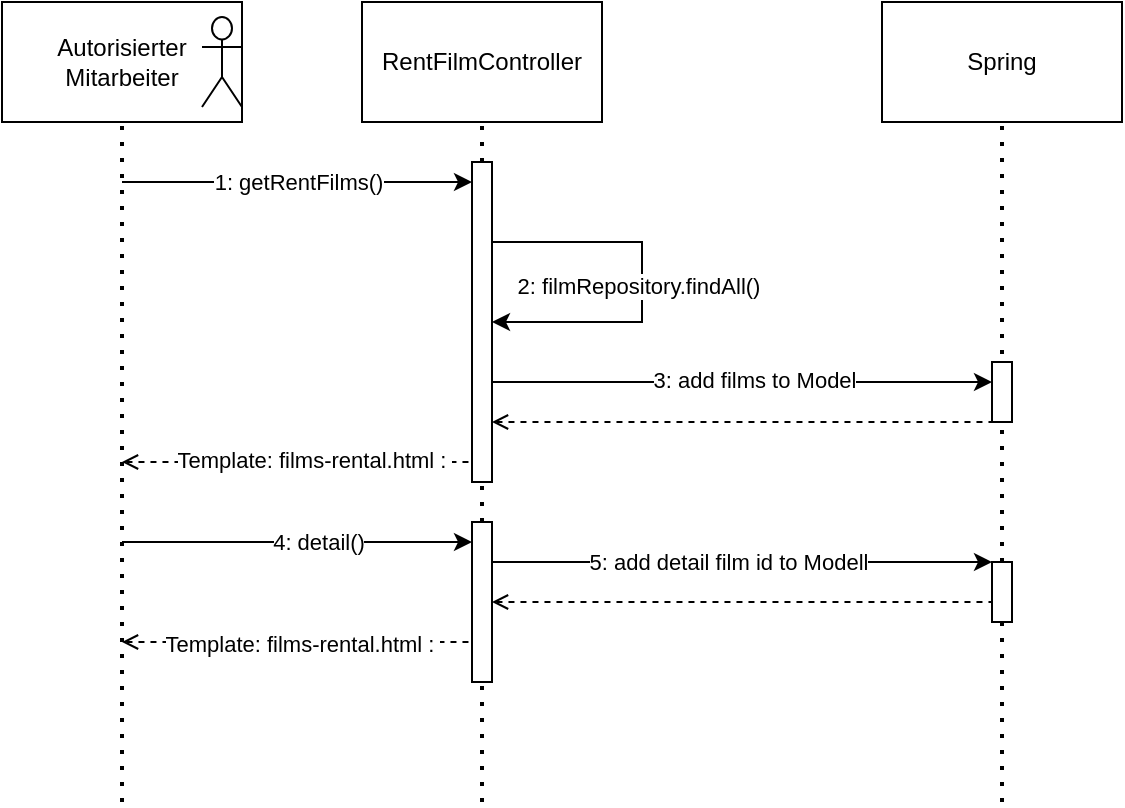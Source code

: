 <mxfile version="24.4.4" type="device">
  <diagram name="Seite-1" id="_MH6-QrCBOgJL1kuzfep">
    <mxGraphModel dx="1434" dy="754" grid="1" gridSize="10" guides="1" tooltips="1" connect="1" arrows="1" fold="1" page="1" pageScale="1" pageWidth="1169" pageHeight="827" math="0" shadow="0">
      <root>
        <mxCell id="0" />
        <mxCell id="1" parent="0" />
        <mxCell id="TmpWhg5RtlY6bORmAOob-1" value="Autorisierter Mitarbeiter" style="rounded=0;whiteSpace=wrap;html=1;" parent="1" vertex="1">
          <mxGeometry x="40" y="40" width="120" height="60" as="geometry" />
        </mxCell>
        <mxCell id="TmpWhg5RtlY6bORmAOob-2" value="" style="shape=umlActor;verticalLabelPosition=bottom;verticalAlign=top;html=1;outlineConnect=0;" parent="1" vertex="1">
          <mxGeometry x="140" y="47.5" width="20" height="45" as="geometry" />
        </mxCell>
        <mxCell id="TmpWhg5RtlY6bORmAOob-3" value="RentFilmController" style="rounded=0;whiteSpace=wrap;html=1;" parent="1" vertex="1">
          <mxGeometry x="220" y="40" width="120" height="60" as="geometry" />
        </mxCell>
        <mxCell id="TmpWhg5RtlY6bORmAOob-6" value="Spring" style="rounded=0;whiteSpace=wrap;html=1;" parent="1" vertex="1">
          <mxGeometry x="480" y="40" width="120" height="60" as="geometry" />
        </mxCell>
        <mxCell id="TmpWhg5RtlY6bORmAOob-7" value="" style="endArrow=none;dashed=1;html=1;dashPattern=1 3;strokeWidth=2;rounded=0;" parent="1" edge="1">
          <mxGeometry width="50" height="50" relative="1" as="geometry">
            <mxPoint x="100" y="440" as="sourcePoint" />
            <mxPoint x="100" y="100" as="targetPoint" />
          </mxGeometry>
        </mxCell>
        <mxCell id="TmpWhg5RtlY6bORmAOob-8" value="" style="endArrow=none;dashed=1;html=1;dashPattern=1 3;strokeWidth=2;rounded=0;" parent="1" source="TmpWhg5RtlY6bORmAOob-30" edge="1">
          <mxGeometry width="50" height="50" relative="1" as="geometry">
            <mxPoint x="280" y="800" as="sourcePoint" />
            <mxPoint x="280" y="100" as="targetPoint" />
          </mxGeometry>
        </mxCell>
        <mxCell id="TmpWhg5RtlY6bORmAOob-11" value="" style="endArrow=none;dashed=1;html=1;dashPattern=1 3;strokeWidth=2;rounded=0;entryX=0.5;entryY=1;entryDx=0;entryDy=0;" parent="1" source="TmpWhg5RtlY6bORmAOob-36" target="TmpWhg5RtlY6bORmAOob-6" edge="1">
          <mxGeometry width="50" height="50" relative="1" as="geometry">
            <mxPoint x="539.5" y="800" as="sourcePoint" />
            <mxPoint x="539.5" y="100" as="targetPoint" />
          </mxGeometry>
        </mxCell>
        <mxCell id="TmpWhg5RtlY6bORmAOob-12" value="" style="endArrow=classic;html=1;rounded=0;" parent="1" target="TmpWhg5RtlY6bORmAOob-30" edge="1">
          <mxGeometry width="50" height="50" relative="1" as="geometry">
            <mxPoint x="100" y="130" as="sourcePoint" />
            <mxPoint x="280" y="130" as="targetPoint" />
          </mxGeometry>
        </mxCell>
        <mxCell id="TmpWhg5RtlY6bORmAOob-13" value="1: getRentFilms()" style="edgeLabel;html=1;align=center;verticalAlign=middle;resizable=0;points=[];" parent="TmpWhg5RtlY6bORmAOob-12" vertex="1" connectable="0">
          <mxGeometry x="-0.222" y="-2" relative="1" as="geometry">
            <mxPoint x="20" y="-2" as="offset" />
          </mxGeometry>
        </mxCell>
        <mxCell id="TmpWhg5RtlY6bORmAOob-14" value="" style="endArrow=classic;html=1;rounded=0;" parent="1" target="TmpWhg5RtlY6bORmAOob-30" edge="1">
          <mxGeometry width="50" height="50" relative="1" as="geometry">
            <mxPoint x="280" y="160" as="sourcePoint" />
            <mxPoint x="280" y="200" as="targetPoint" />
            <Array as="points">
              <mxPoint x="360" y="160" />
              <mxPoint x="360" y="200" />
            </Array>
          </mxGeometry>
        </mxCell>
        <mxCell id="TmpWhg5RtlY6bORmAOob-15" value="2: filmRepository.findAll()" style="edgeLabel;html=1;align=center;verticalAlign=middle;resizable=0;points=[];" parent="TmpWhg5RtlY6bORmAOob-14" vertex="1" connectable="0">
          <mxGeometry x="0.04" y="-2" relative="1" as="geometry">
            <mxPoint as="offset" />
          </mxGeometry>
        </mxCell>
        <mxCell id="TmpWhg5RtlY6bORmAOob-16" value="" style="endArrow=classic;html=1;rounded=0;" parent="1" target="TmpWhg5RtlY6bORmAOob-34" edge="1">
          <mxGeometry width="50" height="50" relative="1" as="geometry">
            <mxPoint x="285" y="230" as="sourcePoint" />
            <mxPoint x="545" y="230" as="targetPoint" />
          </mxGeometry>
        </mxCell>
        <mxCell id="TmpWhg5RtlY6bORmAOob-17" value="3: add films to Model" style="edgeLabel;html=1;align=center;verticalAlign=middle;resizable=0;points=[];" parent="TmpWhg5RtlY6bORmAOob-16" vertex="1" connectable="0">
          <mxGeometry x="0.044" y="1" relative="1" as="geometry">
            <mxPoint as="offset" />
          </mxGeometry>
        </mxCell>
        <mxCell id="TmpWhg5RtlY6bORmAOob-18" value="" style="endArrow=none;dashed=1;html=1;rounded=0;startArrow=open;startFill=0;" parent="1" source="TmpWhg5RtlY6bORmAOob-34" edge="1">
          <mxGeometry width="50" height="50" relative="1" as="geometry">
            <mxPoint x="280" y="250" as="sourcePoint" />
            <mxPoint x="540" y="250" as="targetPoint" />
          </mxGeometry>
        </mxCell>
        <mxCell id="TmpWhg5RtlY6bORmAOob-19" value="" style="endArrow=none;dashed=1;html=1;rounded=0;startArrow=open;startFill=0;" parent="1" edge="1">
          <mxGeometry width="50" height="50" relative="1" as="geometry">
            <mxPoint x="100" y="270" as="sourcePoint" />
            <mxPoint x="280" y="270" as="targetPoint" />
          </mxGeometry>
        </mxCell>
        <mxCell id="TmpWhg5RtlY6bORmAOob-20" value="Template: films-rental.html :&amp;nbsp;" style="edgeLabel;html=1;align=center;verticalAlign=middle;resizable=0;points=[];" parent="TmpWhg5RtlY6bORmAOob-19" vertex="1" connectable="0">
          <mxGeometry x="0.067" y="1" relative="1" as="geometry">
            <mxPoint as="offset" />
          </mxGeometry>
        </mxCell>
        <mxCell id="TmpWhg5RtlY6bORmAOob-21" value="" style="endArrow=classic;html=1;rounded=0;" parent="1" target="TmpWhg5RtlY6bORmAOob-32" edge="1">
          <mxGeometry width="50" height="50" relative="1" as="geometry">
            <mxPoint x="100" y="310" as="sourcePoint" />
            <mxPoint x="280" y="310" as="targetPoint" />
            <Array as="points">
              <mxPoint x="220" y="310" />
            </Array>
          </mxGeometry>
        </mxCell>
        <mxCell id="TmpWhg5RtlY6bORmAOob-22" value="4: detail()" style="edgeLabel;html=1;align=center;verticalAlign=middle;resizable=0;points=[];" parent="TmpWhg5RtlY6bORmAOob-21" vertex="1" connectable="0">
          <mxGeometry x="0.056" y="-1" relative="1" as="geometry">
            <mxPoint x="5" y="-1" as="offset" />
          </mxGeometry>
        </mxCell>
        <mxCell id="TmpWhg5RtlY6bORmAOob-24" value="" style="endArrow=none;dashed=1;html=1;rounded=0;startArrow=open;startFill=0;" parent="1" edge="1">
          <mxGeometry width="50" height="50" relative="1" as="geometry">
            <mxPoint x="100" y="360" as="sourcePoint" />
            <mxPoint x="280" y="360" as="targetPoint" />
          </mxGeometry>
        </mxCell>
        <mxCell id="TmpWhg5RtlY6bORmAOob-25" value="Template: films-rental.html :&amp;nbsp;" style="edgeLabel;html=1;align=center;verticalAlign=middle;resizable=0;points=[];" parent="TmpWhg5RtlY6bORmAOob-24" vertex="1" connectable="0">
          <mxGeometry x="-0.322" y="-1" relative="1" as="geometry">
            <mxPoint x="29" as="offset" />
          </mxGeometry>
        </mxCell>
        <mxCell id="TmpWhg5RtlY6bORmAOob-26" value="" style="endArrow=classic;html=1;rounded=0;" parent="1" target="TmpWhg5RtlY6bORmAOob-36" edge="1">
          <mxGeometry width="50" height="50" relative="1" as="geometry">
            <mxPoint x="280" y="320" as="sourcePoint" />
            <mxPoint x="540" y="320" as="targetPoint" />
          </mxGeometry>
        </mxCell>
        <mxCell id="TmpWhg5RtlY6bORmAOob-27" value="5: add detail film id to Modell" style="edgeLabel;html=1;align=center;verticalAlign=middle;resizable=0;points=[];" parent="TmpWhg5RtlY6bORmAOob-26" vertex="1" connectable="0">
          <mxGeometry x="-0.038" relative="1" as="geometry">
            <mxPoint as="offset" />
          </mxGeometry>
        </mxCell>
        <mxCell id="TmpWhg5RtlY6bORmAOob-29" value="" style="endArrow=none;dashed=1;html=1;rounded=0;startArrow=open;startFill=0;" parent="1" source="TmpWhg5RtlY6bORmAOob-32" edge="1">
          <mxGeometry width="50" height="50" relative="1" as="geometry">
            <mxPoint x="290" y="340" as="sourcePoint" />
            <mxPoint x="540" y="340" as="targetPoint" />
          </mxGeometry>
        </mxCell>
        <mxCell id="TmpWhg5RtlY6bORmAOob-31" value="" style="endArrow=none;dashed=1;html=1;dashPattern=1 3;strokeWidth=2;rounded=0;" parent="1" source="TmpWhg5RtlY6bORmAOob-32" target="TmpWhg5RtlY6bORmAOob-30" edge="1">
          <mxGeometry width="50" height="50" relative="1" as="geometry">
            <mxPoint x="280" y="800" as="sourcePoint" />
            <mxPoint x="280" y="100" as="targetPoint" />
          </mxGeometry>
        </mxCell>
        <mxCell id="TmpWhg5RtlY6bORmAOob-30" value="" style="html=1;points=[[0,0,0,0,5],[0,1,0,0,-5],[1,0,0,0,5],[1,1,0,0,-5]];perimeter=orthogonalPerimeter;outlineConnect=0;targetShapes=umlLifeline;portConstraint=eastwest;newEdgeStyle={&quot;curved&quot;:0,&quot;rounded&quot;:0};" parent="1" vertex="1">
          <mxGeometry x="275" y="120" width="10" height="160" as="geometry" />
        </mxCell>
        <mxCell id="TmpWhg5RtlY6bORmAOob-33" value="" style="endArrow=none;dashed=1;html=1;dashPattern=1 3;strokeWidth=2;rounded=0;" parent="1" target="TmpWhg5RtlY6bORmAOob-32" edge="1">
          <mxGeometry width="50" height="50" relative="1" as="geometry">
            <mxPoint x="280" y="440" as="sourcePoint" />
            <mxPoint x="280" y="280" as="targetPoint" />
          </mxGeometry>
        </mxCell>
        <mxCell id="TmpWhg5RtlY6bORmAOob-32" value="" style="html=1;points=[[0,0,0,0,5],[0,1,0,0,-5],[1,0,0,0,5],[1,1,0,0,-5]];perimeter=orthogonalPerimeter;outlineConnect=0;targetShapes=umlLifeline;portConstraint=eastwest;newEdgeStyle={&quot;curved&quot;:0,&quot;rounded&quot;:0};" parent="1" vertex="1">
          <mxGeometry x="275" y="300" width="10" height="80" as="geometry" />
        </mxCell>
        <mxCell id="TmpWhg5RtlY6bORmAOob-35" value="" style="endArrow=none;dashed=1;html=1;rounded=0;startArrow=open;startFill=0;" parent="1" edge="1">
          <mxGeometry width="50" height="50" relative="1" as="geometry">
            <mxPoint x="285" y="250" as="sourcePoint" />
            <mxPoint x="535" y="250" as="targetPoint" />
          </mxGeometry>
        </mxCell>
        <mxCell id="TmpWhg5RtlY6bORmAOob-34" value="" style="html=1;points=[[0,0,0,0,5],[0,1,0,0,-5],[1,0,0,0,5],[1,1,0,0,-5]];perimeter=orthogonalPerimeter;outlineConnect=0;targetShapes=umlLifeline;portConstraint=eastwest;newEdgeStyle={&quot;curved&quot;:0,&quot;rounded&quot;:0};" parent="1" vertex="1">
          <mxGeometry x="535" y="220" width="10" height="30" as="geometry" />
        </mxCell>
        <mxCell id="TmpWhg5RtlY6bORmAOob-37" value="" style="endArrow=none;dashed=1;html=1;dashPattern=1 3;strokeWidth=2;rounded=0;entryX=0.5;entryY=1;entryDx=0;entryDy=0;" parent="1" target="TmpWhg5RtlY6bORmAOob-36" edge="1">
          <mxGeometry width="50" height="50" relative="1" as="geometry">
            <mxPoint x="540" y="440" as="sourcePoint" />
            <mxPoint x="540" y="100" as="targetPoint" />
          </mxGeometry>
        </mxCell>
        <mxCell id="TmpWhg5RtlY6bORmAOob-36" value="" style="html=1;points=[[0,0,0,0,5],[0,1,0,0,-5],[1,0,0,0,5],[1,1,0,0,-5]];perimeter=orthogonalPerimeter;outlineConnect=0;targetShapes=umlLifeline;portConstraint=eastwest;newEdgeStyle={&quot;curved&quot;:0,&quot;rounded&quot;:0};" parent="1" vertex="1">
          <mxGeometry x="535" y="320" width="10" height="30" as="geometry" />
        </mxCell>
      </root>
    </mxGraphModel>
  </diagram>
</mxfile>
